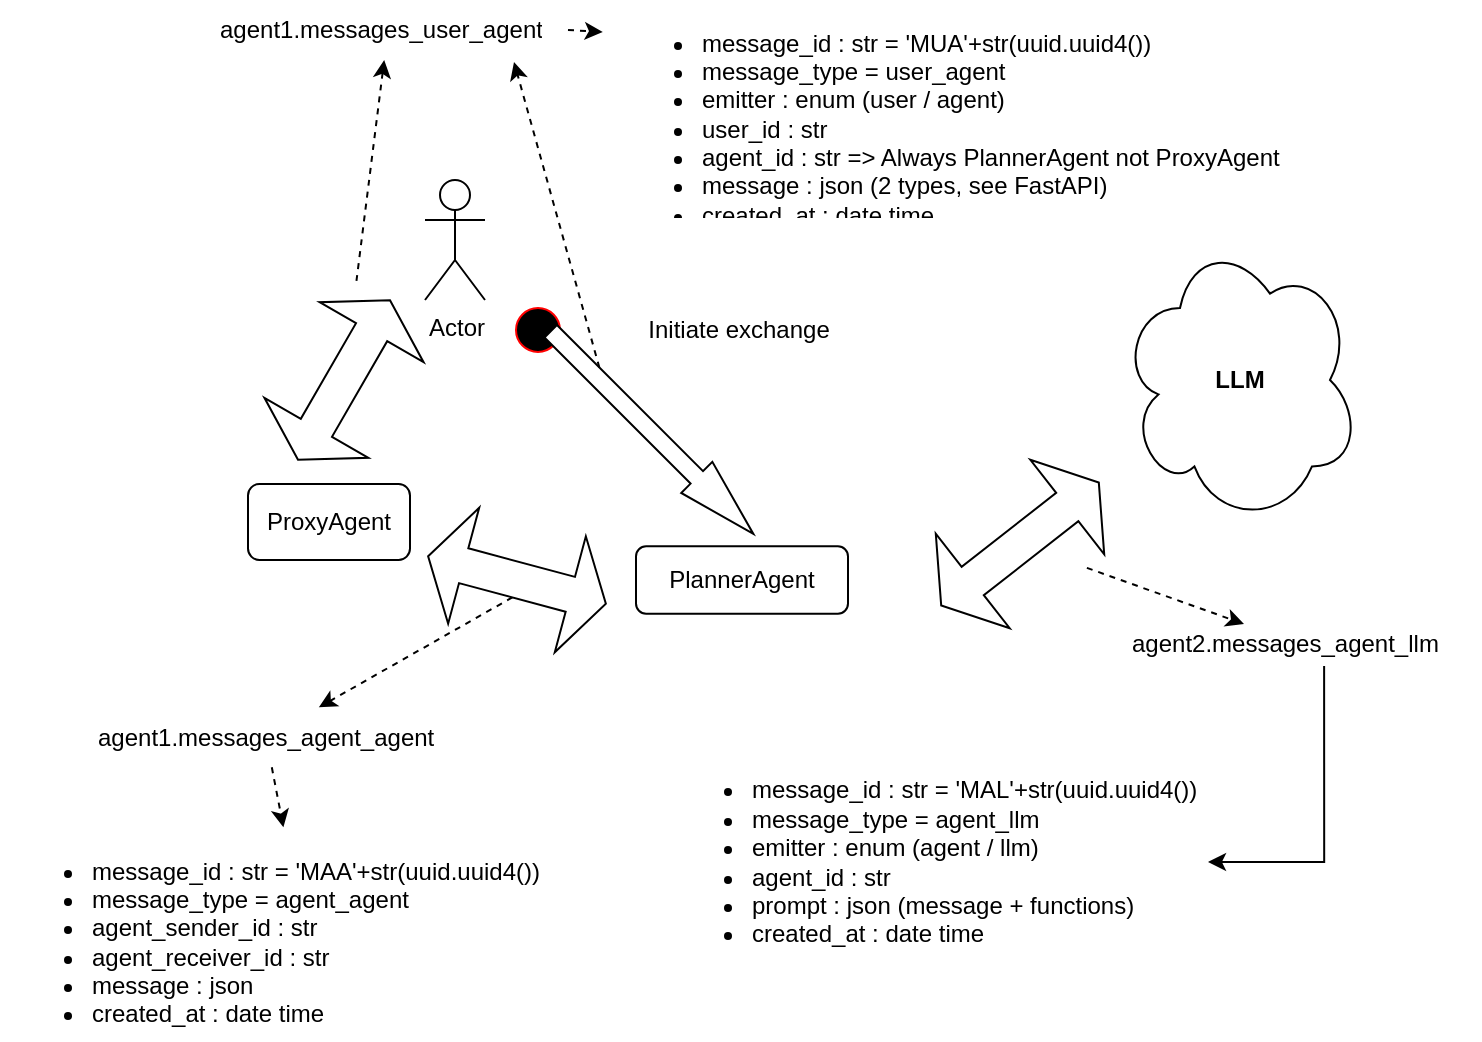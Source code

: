 <mxfile version="22.0.4" type="github">
  <diagram name="Page-1" id="UpcoWlqG_n7v_dPGGY2_">
    <mxGraphModel dx="3275" dy="547" grid="1" gridSize="10" guides="1" tooltips="1" connect="1" arrows="1" fold="1" page="1" pageScale="1" pageWidth="827" pageHeight="1169" math="0" shadow="0">
      <root>
        <mxCell id="0" />
        <mxCell id="1" parent="0" />
        <mxCell id="i1QDQWKhBnSwD1_HuCD8-2" value="Actor" style="shape=umlActor;verticalLabelPosition=bottom;verticalAlign=top;html=1;outlineConnect=0;" vertex="1" parent="1">
          <mxGeometry x="-1451.5" y="90" width="30" height="60" as="geometry" />
        </mxCell>
        <mxCell id="i1QDQWKhBnSwD1_HuCD8-3" value="PlannerAgent" style="rounded=1;whiteSpace=wrap;html=1;" vertex="1" parent="1">
          <mxGeometry x="-1346" y="273.17" width="106" height="33.65" as="geometry" />
        </mxCell>
        <mxCell id="i1QDQWKhBnSwD1_HuCD8-4" value="&lt;b&gt;LLM&lt;/b&gt;" style="ellipse;shape=cloud;whiteSpace=wrap;html=1;" vertex="1" parent="1">
          <mxGeometry x="-1104.0" y="118" width="120" height="144" as="geometry" />
        </mxCell>
        <mxCell id="i1QDQWKhBnSwD1_HuCD8-6" value="" style="endArrow=classic;html=1;rounded=0;dashed=1;" edge="1" parent="1" source="i1QDQWKhBnSwD1_HuCD8-9" target="i1QDQWKhBnSwD1_HuCD8-7">
          <mxGeometry width="50" height="50" relative="1" as="geometry">
            <mxPoint x="-1510" y="120" as="sourcePoint" />
            <mxPoint x="-1458" y="32" as="targetPoint" />
          </mxGeometry>
        </mxCell>
        <mxCell id="i1QDQWKhBnSwD1_HuCD8-7" value="agent1.messages_user_agent" style="text;strokeColor=none;fillColor=none;align=left;verticalAlign=middle;spacingLeft=4;spacingRight=4;overflow=hidden;points=[[0,0.5],[1,0.5]];portConstraint=eastwest;rotatable=0;whiteSpace=wrap;html=1;" vertex="1" parent="1">
          <mxGeometry x="-1560" width="180" height="30" as="geometry" />
        </mxCell>
        <mxCell id="i1QDQWKhBnSwD1_HuCD8-8" value="ProxyAgent" style="rounded=1;whiteSpace=wrap;html=1;" vertex="1" parent="1">
          <mxGeometry x="-1540" y="242" width="81" height="38" as="geometry" />
        </mxCell>
        <mxCell id="i1QDQWKhBnSwD1_HuCD8-9" value="" style="shape=doubleArrow;whiteSpace=wrap;html=1;rotation=120;" vertex="1" parent="1">
          <mxGeometry x="-1538" y="160" width="92" height="60" as="geometry" />
        </mxCell>
        <mxCell id="i1QDQWKhBnSwD1_HuCD8-10" value="agent1.messages_agent_agent" style="text;strokeColor=none;fillColor=none;align=left;verticalAlign=middle;spacingLeft=4;spacingRight=4;overflow=hidden;points=[[0,0.5],[1,0.5]];portConstraint=eastwest;rotatable=0;whiteSpace=wrap;html=1;" vertex="1" parent="1">
          <mxGeometry x="-1621" y="353.65" width="180" height="30" as="geometry" />
        </mxCell>
        <mxCell id="i1QDQWKhBnSwD1_HuCD8-11" value="" style="shape=doubleArrow;whiteSpace=wrap;html=1;rotation=-218;" vertex="1" parent="1">
          <mxGeometry x="-1204" y="242" width="100" height="60" as="geometry" />
        </mxCell>
        <mxCell id="i1QDQWKhBnSwD1_HuCD8-12" value="" style="endArrow=classic;html=1;rounded=0;dashed=1;" edge="1" parent="1" source="i1QDQWKhBnSwD1_HuCD8-11" target="i1QDQWKhBnSwD1_HuCD8-14">
          <mxGeometry width="50" height="50" relative="1" as="geometry">
            <mxPoint x="-1034" y="362" as="sourcePoint" />
            <mxPoint x="-1114" y="332" as="targetPoint" />
          </mxGeometry>
        </mxCell>
        <mxCell id="i1QDQWKhBnSwD1_HuCD8-13" value="" style="edgeStyle=orthogonalEdgeStyle;rounded=0;orthogonalLoop=1;jettySize=auto;html=1;exitX=0.567;exitY=1.05;exitDx=0;exitDy=0;exitPerimeter=0;" edge="1" parent="1" source="i1QDQWKhBnSwD1_HuCD8-14" target="i1QDQWKhBnSwD1_HuCD8-18">
          <mxGeometry relative="1" as="geometry" />
        </mxCell>
        <mxCell id="i1QDQWKhBnSwD1_HuCD8-14" value="agent2.messages_agent_llm" style="text;strokeColor=none;fillColor=none;align=left;verticalAlign=middle;spacingLeft=4;spacingRight=4;overflow=hidden;points=[[0,0.5],[1,0.5]];portConstraint=eastwest;rotatable=0;whiteSpace=wrap;html=1;" vertex="1" parent="1">
          <mxGeometry x="-1104" y="312" width="180" height="20" as="geometry" />
        </mxCell>
        <mxCell id="i1QDQWKhBnSwD1_HuCD8-15" value="" style="endArrow=classic;html=1;rounded=0;dashed=1;exitX=1;exitY=0.5;exitDx=0;exitDy=0;entryX=-0.008;entryY=0.145;entryDx=0;entryDy=0;entryPerimeter=0;" edge="1" parent="1" source="i1QDQWKhBnSwD1_HuCD8-7" target="i1QDQWKhBnSwD1_HuCD8-16">
          <mxGeometry width="50" height="50" relative="1" as="geometry">
            <mxPoint x="-1358" y="12" as="sourcePoint" />
            <mxPoint x="-1298" y="12" as="targetPoint" />
          </mxGeometry>
        </mxCell>
        <mxCell id="i1QDQWKhBnSwD1_HuCD8-16" value="&lt;ul&gt;&lt;li style=&quot;border-color: var(--border-color);&quot;&gt;message_id : str = &#39;MUA&#39;+str(uuid.uuid4())&lt;/li&gt;&lt;li&gt;message_type = user_agent&lt;br&gt;&lt;/li&gt;&lt;li&gt;emitter : enum (user / agent)&lt;/li&gt;&lt;li&gt;user_id : str&lt;br&gt;&lt;/li&gt;&lt;li&gt;agent_id : str =&amp;gt; Always PlannerAgent not ProxyAgent&lt;br&gt;&lt;/li&gt;&lt;li&gt;message : json (2 types, see FastAPI)&lt;/li&gt;&lt;li&gt;created_at : date time&amp;nbsp;&lt;/li&gt;&lt;/ul&gt;" style="text;strokeColor=none;fillColor=none;align=left;verticalAlign=middle;spacingLeft=4;spacingRight=4;overflow=hidden;points=[[0,0.5],[1,0.5]];portConstraint=eastwest;rotatable=0;whiteSpace=wrap;html=1;" vertex="1" parent="1">
          <mxGeometry x="-1359.5" width="389.5" height="110" as="geometry" />
        </mxCell>
        <mxCell id="i1QDQWKhBnSwD1_HuCD8-17" value="&lt;ul&gt;&lt;li&gt;message_id : str = &#39;MAA&#39;+str(uuid.uuid4())&lt;br&gt;&lt;/li&gt;&lt;li&gt;message_type = agent_agent&lt;br&gt;&lt;/li&gt;&lt;li&gt;agent_sender_id : str&lt;br&gt;&lt;/li&gt;&lt;li&gt;agent_receiver_id : str&lt;br&gt;&lt;/li&gt;&lt;li&gt;message : json&lt;/li&gt;&lt;li style=&quot;border-color: var(--border-color);&quot;&gt;created_at&amp;nbsp;: date time&lt;/li&gt;&lt;/ul&gt;" style="text;strokeColor=none;fillColor=none;align=left;verticalAlign=middle;spacingLeft=4;spacingRight=4;overflow=hidden;points=[[0,0.5],[1,0.5]];portConstraint=eastwest;rotatable=0;whiteSpace=wrap;html=1;" vertex="1" parent="1">
          <mxGeometry x="-1664" y="413.65" width="304" height="106.35" as="geometry" />
        </mxCell>
        <mxCell id="i1QDQWKhBnSwD1_HuCD8-18" value="&lt;ul&gt;&lt;li style=&quot;border-color: var(--border-color);&quot;&gt;message_id : str = &#39;MAL&#39;+str(uuid.uuid4())&lt;/li&gt;&lt;li&gt;message_type = agent_llm&lt;br&gt;&lt;/li&gt;&lt;li style=&quot;border-color: var(--border-color);&quot;&gt;emitter : enum (agent / llm)&lt;/li&gt;&lt;li&gt;agent_id : str&lt;/li&gt;&lt;li&gt;prompt : json (message + functions)&lt;/li&gt;&lt;li style=&quot;border-color: var(--border-color);&quot;&gt;created_at&amp;nbsp;: date time&lt;/li&gt;&lt;/ul&gt;" style="text;strokeColor=none;fillColor=none;align=left;verticalAlign=middle;spacingLeft=4;spacingRight=4;overflow=hidden;points=[[0,0.5],[1,0.5]];portConstraint=eastwest;rotatable=0;whiteSpace=wrap;html=1;" vertex="1" parent="1">
          <mxGeometry x="-1334" y="372" width="274" height="118" as="geometry" />
        </mxCell>
        <mxCell id="i1QDQWKhBnSwD1_HuCD8-19" value="" style="endArrow=classic;html=1;rounded=0;dashed=1;exitX=0;exitY=0;exitDx=46;exitDy=39;exitPerimeter=0;" edge="1" parent="1" source="i1QDQWKhBnSwD1_HuCD8-30" target="i1QDQWKhBnSwD1_HuCD8-10">
          <mxGeometry width="50" height="50" relative="1" as="geometry">
            <mxPoint x="-1358" y="332.005" as="sourcePoint" />
            <mxPoint x="-1054" y="333.65" as="targetPoint" />
          </mxGeometry>
        </mxCell>
        <mxCell id="i1QDQWKhBnSwD1_HuCD8-20" value="" style="endArrow=classic;html=1;rounded=0;dashed=1;" edge="1" parent="1" source="i1QDQWKhBnSwD1_HuCD8-10" target="i1QDQWKhBnSwD1_HuCD8-17">
          <mxGeometry width="50" height="50" relative="1" as="geometry">
            <mxPoint x="-1348" y="345.65" as="sourcePoint" />
            <mxPoint x="-1388" y="358.65" as="targetPoint" />
          </mxGeometry>
        </mxCell>
        <mxCell id="i1QDQWKhBnSwD1_HuCD8-22" value="" style="ellipse;html=1;shape=startState;fillColor=#000000;strokeColor=#ff0000;" vertex="1" parent="1">
          <mxGeometry x="-1410" y="150" width="30" height="30" as="geometry" />
        </mxCell>
        <mxCell id="i1QDQWKhBnSwD1_HuCD8-27" value="" style="html=1;shadow=0;dashed=0;align=center;verticalAlign=middle;shape=mxgraph.arrows2.arrow;dy=0.6;dx=40;notch=0;rotation=45;" vertex="1" parent="1">
          <mxGeometry x="-1409.63" y="205.31" width="143.29" height="22" as="geometry" />
        </mxCell>
        <mxCell id="i1QDQWKhBnSwD1_HuCD8-28" value="" style="endArrow=classic;html=1;rounded=0;dashed=1;exitX=0;exitY=0;exitDx=30;exitDy=6.6;exitPerimeter=0;entryX=0.85;entryY=1.033;entryDx=0;entryDy=0;entryPerimeter=0;" edge="1" parent="1" source="i1QDQWKhBnSwD1_HuCD8-27" target="i1QDQWKhBnSwD1_HuCD8-7">
          <mxGeometry width="50" height="50" relative="1" as="geometry">
            <mxPoint x="-1480.29" y="186" as="sourcePoint" />
            <mxPoint x="-1489.996" y="50" as="targetPoint" />
          </mxGeometry>
        </mxCell>
        <mxCell id="i1QDQWKhBnSwD1_HuCD8-29" value="Initiate exchange" style="text;html=1;align=center;verticalAlign=middle;resizable=0;points=[];autosize=1;strokeColor=none;fillColor=none;" vertex="1" parent="1">
          <mxGeometry x="-1350" y="150" width="110" height="30" as="geometry" />
        </mxCell>
        <mxCell id="i1QDQWKhBnSwD1_HuCD8-30" value="" style="shape=doubleArrow;whiteSpace=wrap;html=1;rotation=15;" vertex="1" parent="1">
          <mxGeometry x="-1451.5" y="260" width="92" height="60" as="geometry" />
        </mxCell>
      </root>
    </mxGraphModel>
  </diagram>
</mxfile>
